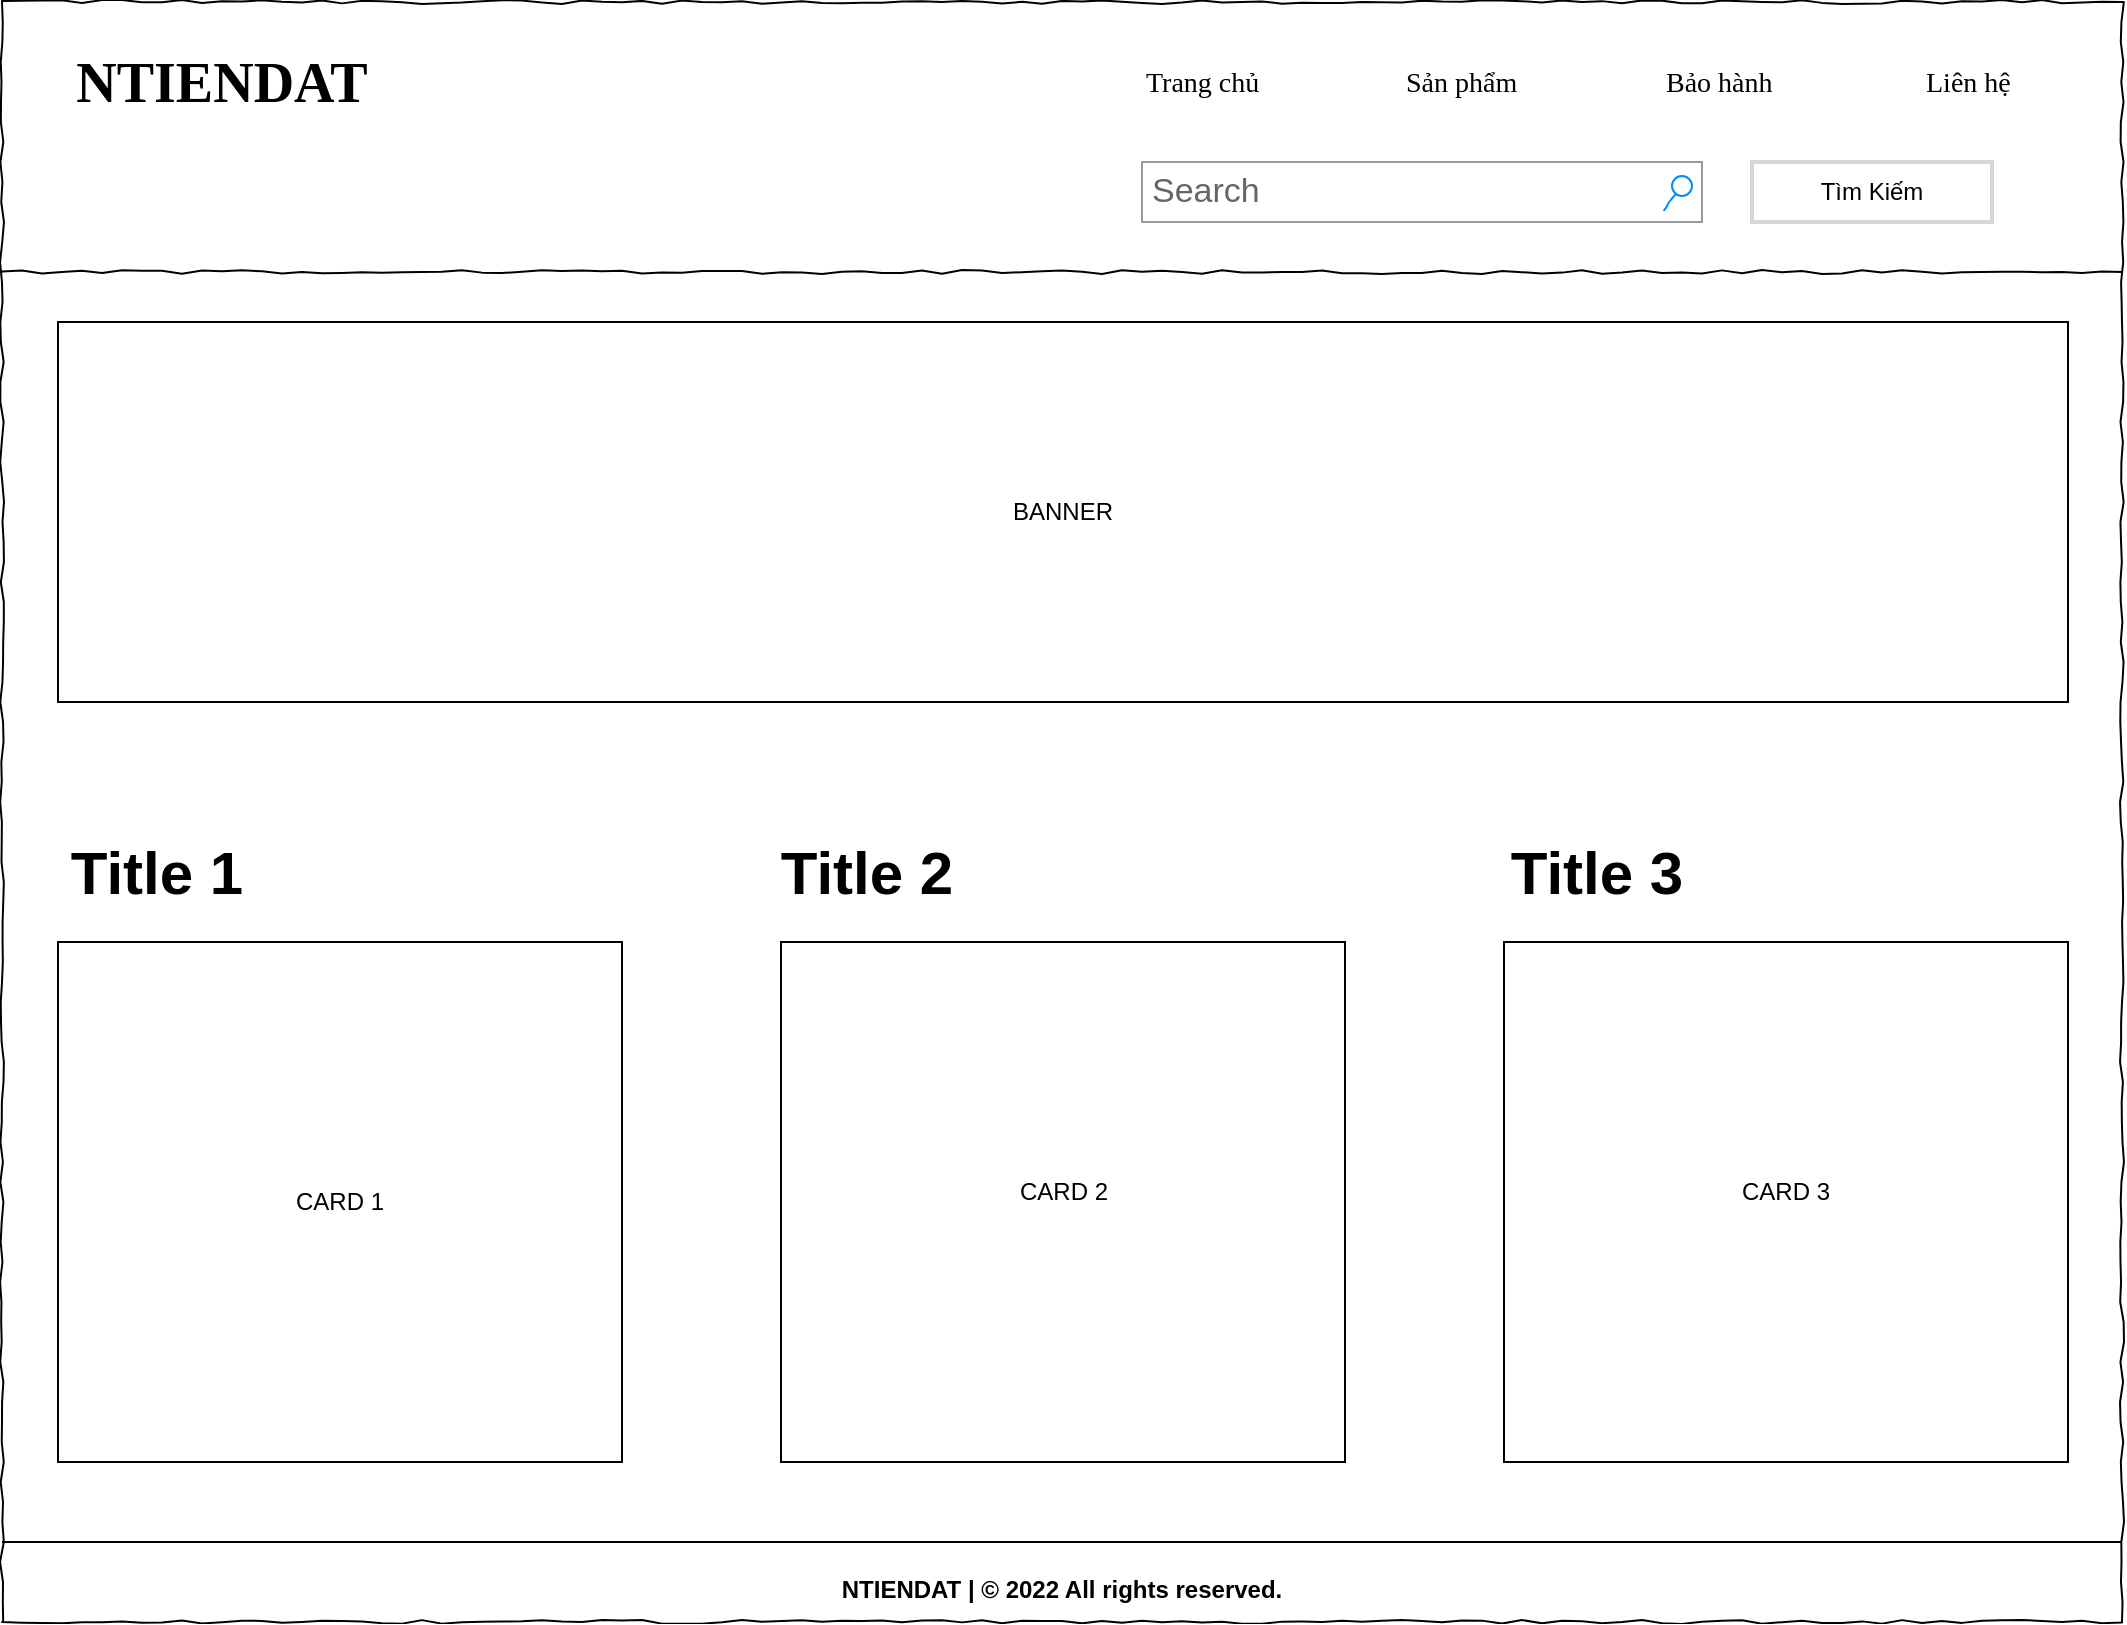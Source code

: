 <mxfile version="21.0.2" type="google"><diagram name="Page-1" id="03018318-947c-dd8e-b7a3-06fadd420f32"><mxGraphModel grid="1" page="1" gridSize="10" guides="1" tooltips="1" connect="1" arrows="1" fold="1" pageScale="1" pageWidth="1100" pageHeight="850" background="#ffffff" math="0" shadow="0"><root><mxCell id="0"/><mxCell id="1" parent="0"/><mxCell id="677b7b8949515195-1" value="" style="whiteSpace=wrap;html=1;rounded=0;shadow=0;labelBackgroundColor=none;strokeColor=#000000;strokeWidth=1;fillColor=none;fontFamily=Verdana;fontSize=12;fontColor=#000000;align=center;comic=1;" vertex="1" parent="1"><mxGeometry x="20" y="10" width="1060" height="810" as="geometry"/></mxCell><mxCell id="677b7b8949515195-2" value="NTIENDAT" style="rounded=0;shadow=0;labelBackgroundColor=none;strokeWidth=1;fontFamily=Verdana;fontSize=28;align=center;comic=1;labelBorderColor=none;html=1;whiteSpace=wrap;fontColor=default;strokeColor=none;fontStyle=1" vertex="1" parent="1"><mxGeometry x="45" y="35" width="170" height="30" as="geometry"/></mxCell><mxCell id="677b7b8949515195-3" value="Search" style="strokeWidth=1;shadow=0;dashed=0;align=center;html=1;shape=mxgraph.mockup.forms.searchBox;strokeColor=#999999;mainText=;strokeColor2=#008cff;fontColor=#666666;fontSize=17;align=left;spacingLeft=3;rounded=0;labelBackgroundColor=none;comic=1;" vertex="1" parent="1"><mxGeometry x="590" y="90" width="280" height="30" as="geometry"/></mxCell><mxCell id="677b7b8949515195-4" value="Trang chủ" style="text;html=1;points=[];align=left;verticalAlign=top;spacingTop=-4;fontSize=14;fontFamily=Verdana" vertex="1" parent="1"><mxGeometry x="590" y="40" width="60" height="20" as="geometry"/></mxCell><mxCell id="677b7b8949515195-5" value="Sản phẩm" style="text;html=1;points=[];align=left;verticalAlign=top;spacingTop=-4;fontSize=14;fontFamily=Verdana" vertex="1" parent="1"><mxGeometry x="720" y="40" width="60" height="20" as="geometry"/></mxCell><mxCell id="677b7b8949515195-6" value="Bảo hành" style="text;html=1;points=[];align=left;verticalAlign=top;spacingTop=-4;fontSize=14;fontFamily=Verdana" vertex="1" parent="1"><mxGeometry x="850" y="40" width="60" height="20" as="geometry"/></mxCell><mxCell id="677b7b8949515195-7" value="Liên hệ" style="text;html=1;points=[];align=left;verticalAlign=top;spacingTop=-4;fontSize=14;fontFamily=Verdana" vertex="1" parent="1"><mxGeometry x="980" y="40" width="60" height="20" as="geometry"/></mxCell><mxCell id="677b7b8949515195-9" value="" style="line;strokeWidth=1;html=1;rounded=0;shadow=0;labelBackgroundColor=none;fillColor=none;fontFamily=Verdana;fontSize=14;fontColor=#000000;align=center;comic=1;" vertex="1" parent="1"><mxGeometry x="20" y="140" width="1060" height="10" as="geometry"/></mxCell><mxCell id="TFIF-7gdQ5VLSZf1oFPi-1" value="Tìm Kiếm" style="rounded=0;whiteSpace=wrap;html=1;strokeColor=#d6d6d6;strokeWidth=2;" vertex="1" parent="1"><mxGeometry x="895" y="90" width="120" height="30" as="geometry"/></mxCell><mxCell id="TFIF-7gdQ5VLSZf1oFPi-12" value="" style="endArrow=none;html=1;rounded=0;" edge="1" parent="1"><mxGeometry relative="1" as="geometry"><mxPoint x="1080" y="780" as="sourcePoint"/><mxPoint x="20" y="780" as="targetPoint"/><Array as="points"/></mxGeometry></mxCell><mxCell id="TFIF-7gdQ5VLSZf1oFPi-15" value="BANNER" style="html=1;whiteSpace=wrap;" vertex="1" parent="1"><mxGeometry x="48" y="170" width="1005" height="190" as="geometry"/></mxCell><mxCell id="TFIF-7gdQ5VLSZf1oFPi-16" value="" style="verticalLabelPosition=bottom;verticalAlign=top;html=1;shape=mxgraph.basic.rect;fillColor2=none;strokeWidth=1;size=20;indent=5;" vertex="1" parent="1"><mxGeometry x="48" y="480" width="282" height="260" as="geometry"/></mxCell><mxCell id="TFIF-7gdQ5VLSZf1oFPi-17" value="" style="verticalLabelPosition=bottom;verticalAlign=top;html=1;shape=mxgraph.basic.rect;fillColor2=none;strokeWidth=1;size=20;indent=5;" vertex="1" parent="1"><mxGeometry x="409.5" y="480" width="282" height="260" as="geometry"/></mxCell><mxCell id="TFIF-7gdQ5VLSZf1oFPi-18" value="" style="verticalLabelPosition=bottom;verticalAlign=top;html=1;shape=mxgraph.basic.rect;fillColor2=none;strokeWidth=1;size=20;indent=5;" vertex="1" parent="1"><mxGeometry x="771" y="480" width="282" height="260" as="geometry"/></mxCell><mxCell id="TFIF-7gdQ5VLSZf1oFPi-19" value="CARD 2" style="text;strokeColor=none;align=center;fillColor=none;html=1;verticalAlign=middle;whiteSpace=wrap;rounded=0;" vertex="1" parent="1"><mxGeometry x="520.5" y="590" width="60" height="30" as="geometry"/></mxCell><mxCell id="TFIF-7gdQ5VLSZf1oFPi-20" value="CARD 3" style="text;strokeColor=none;align=center;fillColor=none;html=1;verticalAlign=middle;whiteSpace=wrap;rounded=0;" vertex="1" parent="1"><mxGeometry x="882" y="590" width="60" height="30" as="geometry"/></mxCell><mxCell id="TFIF-7gdQ5VLSZf1oFPi-21" value="CARD 1" style="text;strokeColor=none;align=center;fillColor=none;html=1;verticalAlign=middle;whiteSpace=wrap;rounded=0;" vertex="1" parent="1"><mxGeometry x="159" y="595" width="60" height="30" as="geometry"/></mxCell><mxCell id="TFIF-7gdQ5VLSZf1oFPi-22" value="&lt;h2 style=&quot;font-size: 30px;&quot;&gt;Title 1&lt;/h2&gt;" style="text;strokeColor=none;align=center;fillColor=none;html=1;verticalAlign=middle;whiteSpace=wrap;rounded=0;fontSize=30;" vertex="1" parent="1"><mxGeometry x="45" y="430" width="105" height="30" as="geometry"/></mxCell><mxCell id="TFIF-7gdQ5VLSZf1oFPi-23" value="&lt;h2 style=&quot;font-size: 30px;&quot;&gt;Title 2&lt;/h2&gt;" style="text;strokeColor=none;align=center;fillColor=none;html=1;verticalAlign=middle;whiteSpace=wrap;rounded=0;fontSize=30;" vertex="1" parent="1"><mxGeometry x="400" y="430" width="105" height="30" as="geometry"/></mxCell><mxCell id="TFIF-7gdQ5VLSZf1oFPi-24" value="&lt;h2 style=&quot;font-size: 30px;&quot;&gt;Title 3&lt;/h2&gt;" style="text;strokeColor=none;align=center;fillColor=none;html=1;verticalAlign=middle;whiteSpace=wrap;rounded=0;fontSize=30;" vertex="1" parent="1"><mxGeometry x="765" y="430" width="105" height="30" as="geometry"/></mxCell><mxCell id="TFIF-7gdQ5VLSZf1oFPi-25" value="NTIENDAT |&amp;nbsp;© 2022 All rights reserved." style="text;strokeColor=none;align=center;fillColor=none;html=1;verticalAlign=top;whiteSpace=wrap;rounded=0;fontStyle=1" vertex="1" parent="1"><mxGeometry x="425" y="790" width="250" height="30" as="geometry"/></mxCell></root></mxGraphModel></diagram></mxfile>